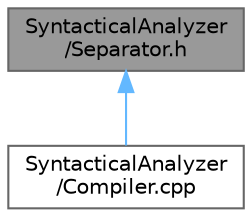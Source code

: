 digraph "SyntacticalAnalyzer/Separator.h"
{
 // LATEX_PDF_SIZE
  bgcolor="transparent";
  edge [fontname=Helvetica,fontsize=10,labelfontname=Helvetica,labelfontsize=10];
  node [fontname=Helvetica,fontsize=10,shape=box,height=0.2,width=0.4];
  Node1 [label="SyntacticalAnalyzer\l/Separator.h",height=0.2,width=0.4,color="gray40", fillcolor="grey60", style="filled", fontcolor="black",tooltip="Файл содержит описание класса Separator."];
  Node1 -> Node2 [dir="back",color="steelblue1",style="solid"];
  Node2 [label="SyntacticalAnalyzer\l/Compiler.cpp",height=0.2,width=0.4,color="grey40", fillcolor="white", style="filled",URL="$_compiler_8cpp.html",tooltip="Основной файл, содержащий описание класса транслятора и запускает компиляцию кода"];
}

